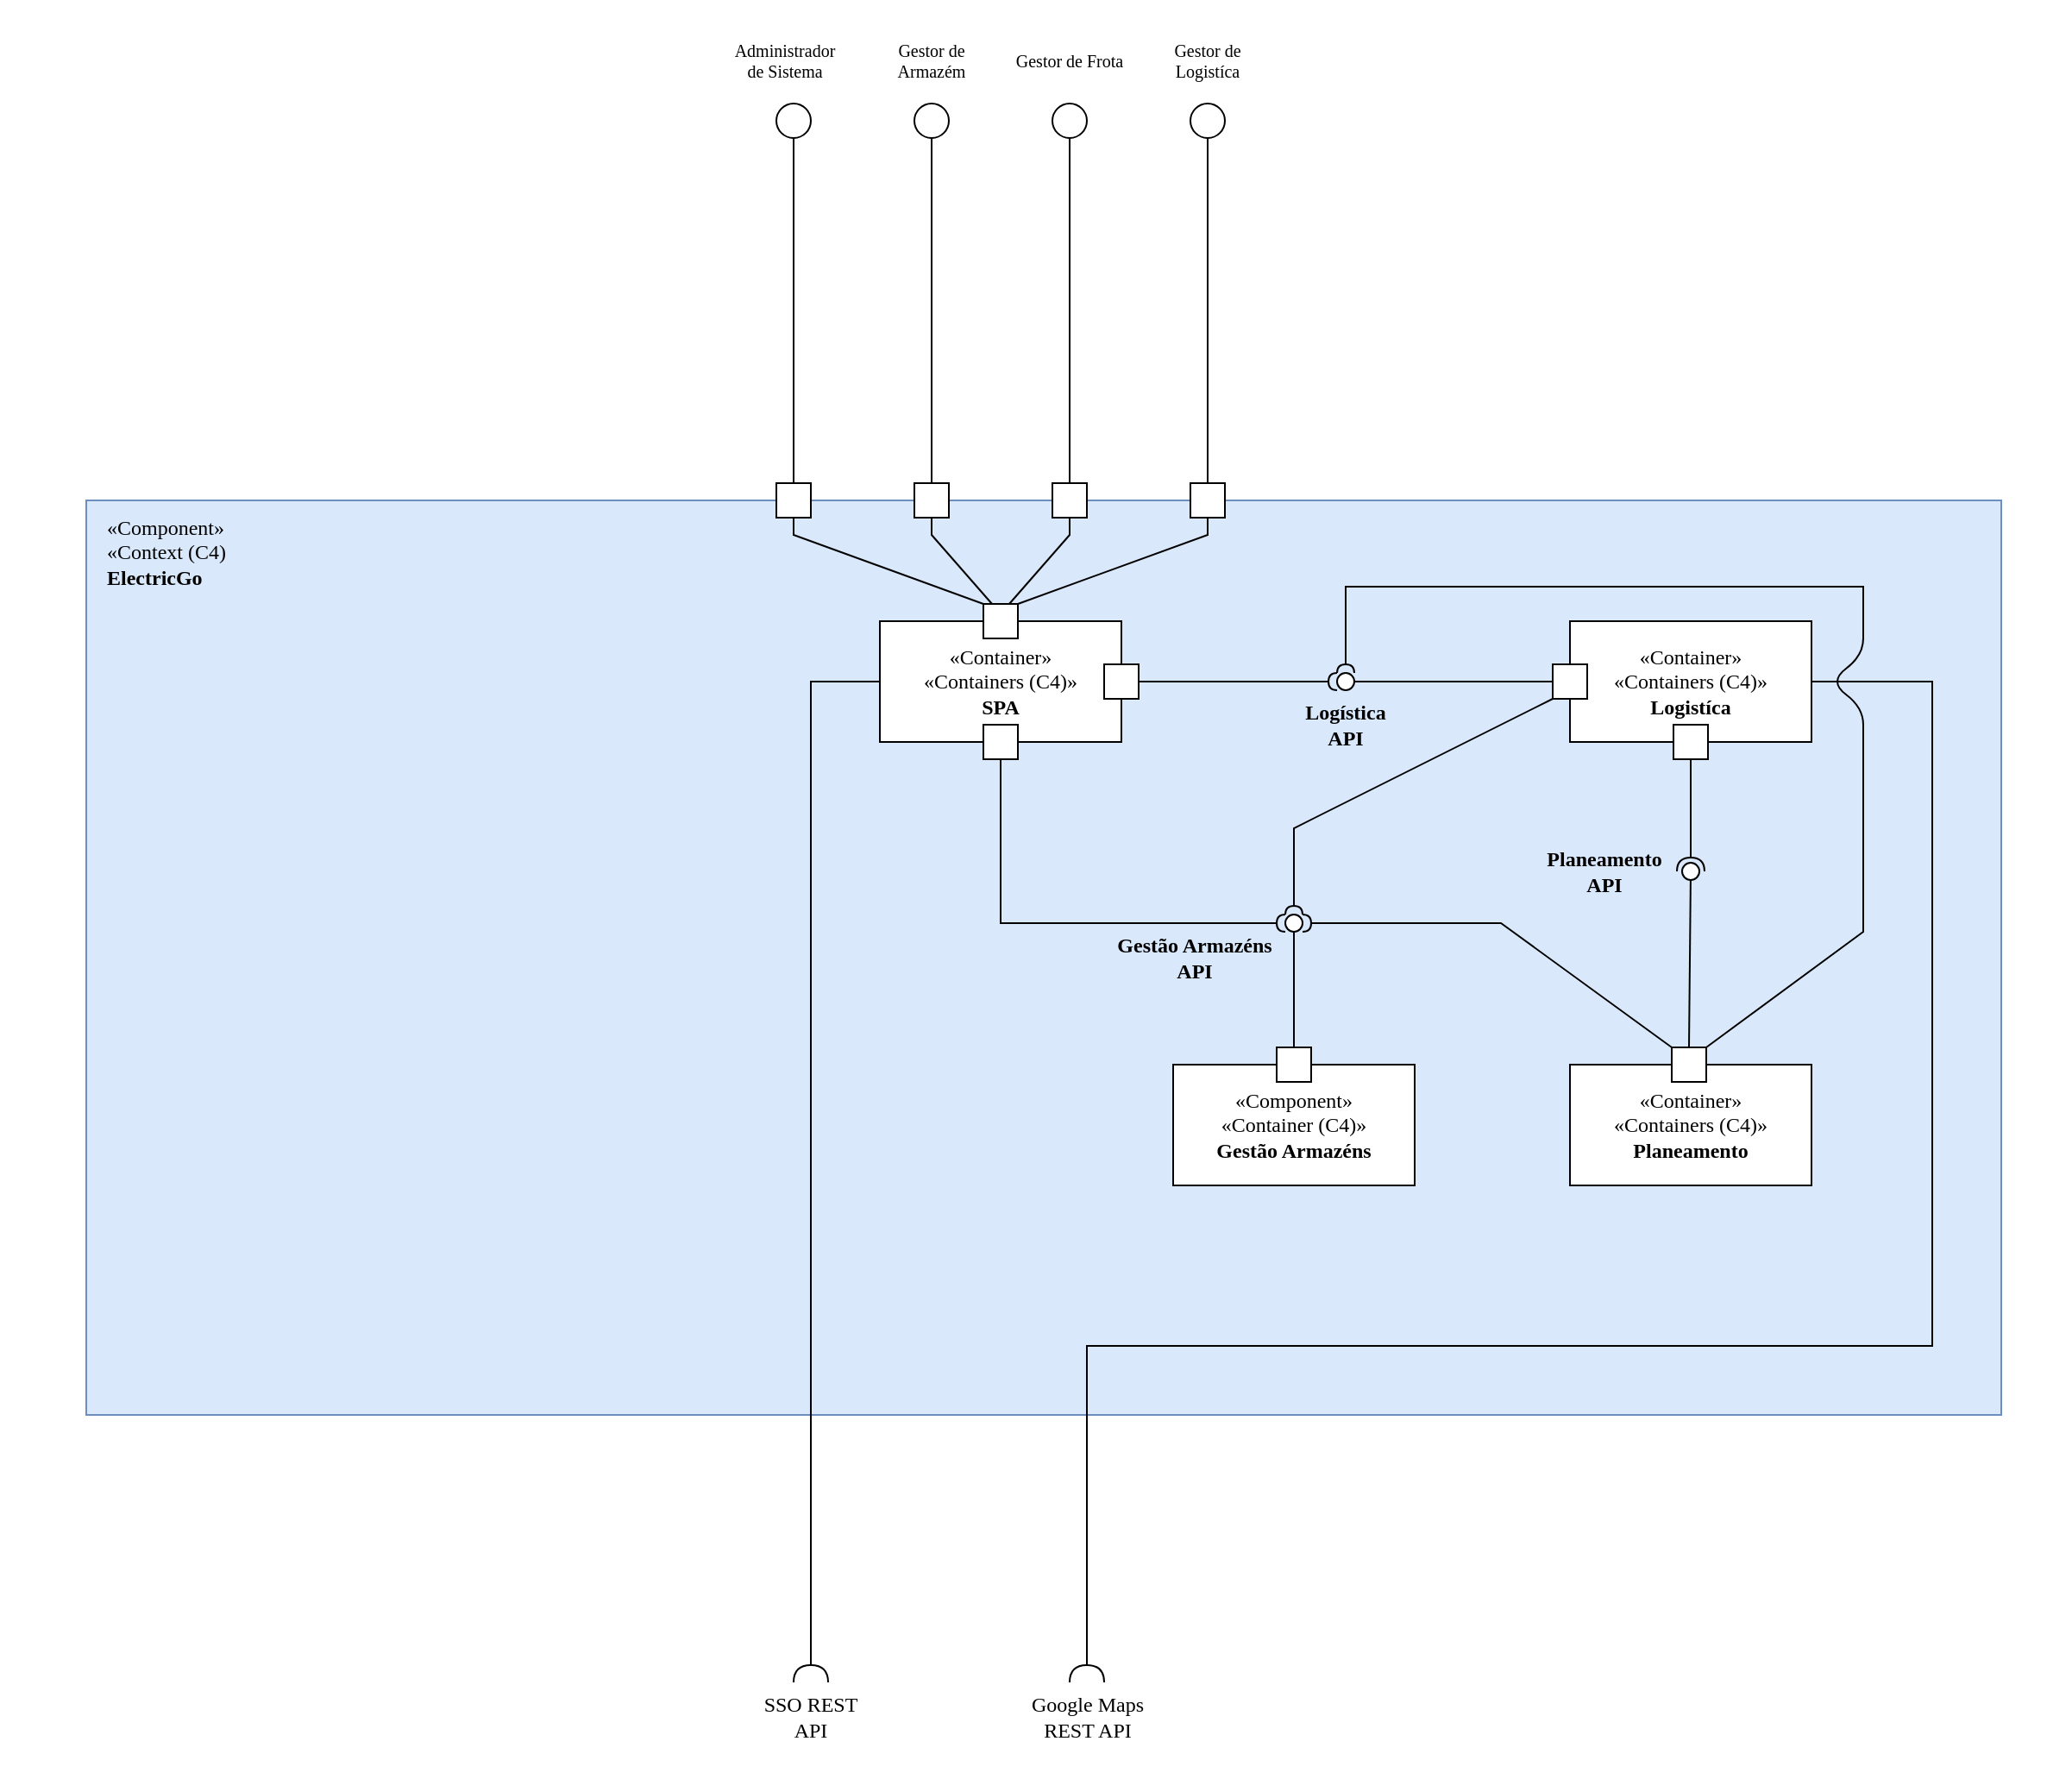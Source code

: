 <mxfile version="17.2.4" type="device" pages="5"><diagram id="ps8MNWH1Wx4Jj8Zyl8YE" name="Vista Lógica Main"><mxGraphModel dx="1730" dy="1082" grid="1" gridSize="10" guides="1" tooltips="1" connect="1" arrows="1" fold="1" page="1" pageScale="1" pageWidth="5000" pageHeight="4000" math="0" shadow="0"><root><mxCell id="0"/><mxCell id="1" parent="0"/><mxCell id="l6KQ2B4S-OKUmU2WZJCH-73" value="" style="rounded=0;whiteSpace=wrap;html=1;fontFamily=Product Sans;fontSize=10;fontStyle=0;strokeColor=none;" parent="1" vertex="1"><mxGeometry x="300" y="10" width="1200" height="1030" as="geometry"/></mxCell><mxCell id="l6KQ2B4S-OKUmU2WZJCH-1" value="" style="rounded=0;whiteSpace=wrap;html=1;connectable=0;fillColor=#dae8fc;strokeColor=#6c8ebf;" parent="1" vertex="1"><mxGeometry x="350" y="300" width="1110" height="530" as="geometry"/></mxCell><mxCell id="l6KQ2B4S-OKUmU2WZJCH-2" value="" style="whiteSpace=wrap;html=1;aspect=fixed;" parent="1" vertex="1"><mxGeometry x="750" y="290" width="20" height="20" as="geometry"/></mxCell><mxCell id="l6KQ2B4S-OKUmU2WZJCH-3" value="" style="whiteSpace=wrap;html=1;aspect=fixed;" parent="1" vertex="1"><mxGeometry x="830" y="290" width="20" height="20" as="geometry"/></mxCell><mxCell id="l6KQ2B4S-OKUmU2WZJCH-4" value="" style="whiteSpace=wrap;html=1;aspect=fixed;" parent="1" vertex="1"><mxGeometry x="910" y="290" width="20" height="20" as="geometry"/></mxCell><mxCell id="l6KQ2B4S-OKUmU2WZJCH-5" value="" style="whiteSpace=wrap;html=1;aspect=fixed;" parent="1" vertex="1"><mxGeometry x="990" y="290" width="20" height="20" as="geometry"/></mxCell><mxCell id="l6KQ2B4S-OKUmU2WZJCH-6" value="" style="shape=requiredInterface;html=1;verticalLabelPosition=bottom;sketch=0;rotation=-90;" parent="1" vertex="1"><mxGeometry x="765" y="970" width="10" height="20" as="geometry"/></mxCell><mxCell id="l6KQ2B4S-OKUmU2WZJCH-7" value="" style="endArrow=none;html=1;rounded=0;exitX=1;exitY=0.5;exitDx=0;exitDy=0;exitPerimeter=0;entryX=0.5;entryY=1;entryDx=0;entryDy=0;" parent="1" source="l6KQ2B4S-OKUmU2WZJCH-6" edge="1"><mxGeometry width="50" height="50" relative="1" as="geometry"><mxPoint x="750" y="790" as="sourcePoint"/><mxPoint x="770" y="830" as="targetPoint"/></mxGeometry></mxCell><mxCell id="l6KQ2B4S-OKUmU2WZJCH-13" value="" style="shape=requiredInterface;html=1;verticalLabelPosition=bottom;sketch=0;rotation=-90;" parent="1" vertex="1"><mxGeometry x="925" y="970" width="10" height="20" as="geometry"/></mxCell><mxCell id="l6KQ2B4S-OKUmU2WZJCH-14" value="" style="endArrow=none;html=1;rounded=0;exitX=1;exitY=0.5;exitDx=0;exitDy=0;exitPerimeter=0;entryX=0.5;entryY=1;entryDx=0;entryDy=0;" parent="1" source="l6KQ2B4S-OKUmU2WZJCH-13" edge="1"><mxGeometry width="50" height="50" relative="1" as="geometry"><mxPoint x="910" y="790" as="sourcePoint"/><mxPoint x="930" y="830" as="targetPoint"/></mxGeometry></mxCell><mxCell id="l6KQ2B4S-OKUmU2WZJCH-15" value="&lt;font face=&quot;Product Sans&quot;&gt;SSO REST API&lt;/font&gt;" style="text;html=1;strokeColor=none;fillColor=none;align=center;verticalAlign=middle;whiteSpace=wrap;rounded=0;" parent="1" vertex="1"><mxGeometry x="740" y="990" width="60" height="30" as="geometry"/></mxCell><mxCell id="l6KQ2B4S-OKUmU2WZJCH-16" value="&lt;font face=&quot;Product Sans&quot;&gt;Google Maps REST API&lt;/font&gt;" style="text;html=1;strokeColor=none;fillColor=none;align=center;verticalAlign=middle;whiteSpace=wrap;rounded=0;" parent="1" vertex="1"><mxGeometry x="889.5" y="990" width="81" height="30" as="geometry"/></mxCell><mxCell id="l6KQ2B4S-OKUmU2WZJCH-17" value="«Component»&lt;br&gt;«Context (C4)&lt;br&gt;&lt;b&gt;ElectricGo&lt;/b&gt;" style="text;html=1;strokeColor=none;fillColor=none;align=left;verticalAlign=middle;whiteSpace=wrap;rounded=0;fontFamily=Product Sans;" parent="1" vertex="1"><mxGeometry x="360" y="310" width="200" height="40" as="geometry"/></mxCell><mxCell id="l6KQ2B4S-OKUmU2WZJCH-18" value="«Container»&lt;br&gt;«Containers (C4)»&lt;br&gt;&lt;b&gt;SPA&lt;/b&gt;" style="rounded=0;whiteSpace=wrap;html=1;fontFamily=Product Sans;" parent="1" vertex="1"><mxGeometry x="810" y="370" width="140" height="70" as="geometry"/></mxCell><mxCell id="l6KQ2B4S-OKUmU2WZJCH-20" value="" style="whiteSpace=wrap;html=1;aspect=fixed;" parent="1" vertex="1"><mxGeometry x="870" y="360" width="20" height="20" as="geometry"/></mxCell><mxCell id="l6KQ2B4S-OKUmU2WZJCH-21" value="«Container»&lt;br&gt;«Containers (C4)»&lt;br&gt;&lt;b&gt;Logistíca&lt;/b&gt;" style="rounded=0;whiteSpace=wrap;html=1;fontFamily=Product Sans;" parent="1" vertex="1"><mxGeometry x="1210" y="370" width="140" height="70" as="geometry"/></mxCell><mxCell id="l6KQ2B4S-OKUmU2WZJCH-22" value="" style="whiteSpace=wrap;html=1;aspect=fixed;" parent="1" vertex="1"><mxGeometry x="1270" y="430" width="20" height="20" as="geometry"/></mxCell><mxCell id="l6KQ2B4S-OKUmU2WZJCH-23" value="«Container»&lt;br&gt;«Containers (C4)»&lt;br&gt;&lt;b&gt;Planeamento&lt;/b&gt;" style="rounded=0;whiteSpace=wrap;html=1;fontFamily=Product Sans;" parent="1" vertex="1"><mxGeometry x="1210" y="627" width="140" height="70" as="geometry"/></mxCell><mxCell id="l6KQ2B4S-OKUmU2WZJCH-24" value="" style="whiteSpace=wrap;html=1;aspect=fixed;" parent="1" vertex="1"><mxGeometry x="940" y="395" width="20" height="20" as="geometry"/></mxCell><mxCell id="l6KQ2B4S-OKUmU2WZJCH-25" value="" style="whiteSpace=wrap;html=1;aspect=fixed;" parent="1" vertex="1"><mxGeometry x="1200" y="395" width="20" height="20" as="geometry"/></mxCell><mxCell id="l6KQ2B4S-OKUmU2WZJCH-26" value="" style="whiteSpace=wrap;html=1;aspect=fixed;" parent="1" vertex="1"><mxGeometry x="1269" y="617" width="20" height="20" as="geometry"/></mxCell><mxCell id="l6KQ2B4S-OKUmU2WZJCH-27" value="" style="rounded=0;orthogonalLoop=1;jettySize=auto;html=1;endArrow=none;endFill=0;sketch=0;sourcePerimeterSpacing=0;targetPerimeterSpacing=0;fontFamily=Product Sans;exitX=0;exitY=0.5;exitDx=0;exitDy=0;" parent="1" source="l6KQ2B4S-OKUmU2WZJCH-25" target="l6KQ2B4S-OKUmU2WZJCH-29" edge="1"><mxGeometry relative="1" as="geometry"><mxPoint x="1060" y="405" as="sourcePoint"/></mxGeometry></mxCell><mxCell id="93S8m6CFFqyzXS82uUsD-1" style="edgeStyle=none;rounded=0;orthogonalLoop=1;jettySize=auto;html=1;entryX=1;entryY=0.5;entryDx=0;entryDy=0;fontFamily=Product Sans;startArrow=halfCircle;startFill=0;endArrow=none;endFill=0;startSize=3;endSize=3;" parent="1" source="l6KQ2B4S-OKUmU2WZJCH-29" target="l6KQ2B4S-OKUmU2WZJCH-24" edge="1"><mxGeometry relative="1" as="geometry"/></mxCell><mxCell id="l6KQ2B4S-OKUmU2WZJCH-29" value="" style="ellipse;whiteSpace=wrap;html=1;align=center;aspect=fixed;resizable=0;points=[];outlineConnect=0;sketch=0;fontFamily=Product Sans;" parent="1" vertex="1"><mxGeometry x="1075" y="400" width="10" height="10" as="geometry"/></mxCell><mxCell id="l6KQ2B4S-OKUmU2WZJCH-37" value="«Component»&lt;br&gt;«Container (C4)»&lt;br&gt;&lt;b&gt;Gestão Armazéns&lt;/b&gt;" style="rounded=0;whiteSpace=wrap;html=1;fontFamily=Product Sans;" parent="1" vertex="1"><mxGeometry x="980" y="627" width="140" height="70" as="geometry"/></mxCell><mxCell id="l6KQ2B4S-OKUmU2WZJCH-38" value="" style="whiteSpace=wrap;html=1;aspect=fixed;" parent="1" vertex="1"><mxGeometry x="1040" y="617" width="20" height="20" as="geometry"/></mxCell><mxCell id="l6KQ2B4S-OKUmU2WZJCH-39" value="" style="whiteSpace=wrap;html=1;aspect=fixed;" parent="1" vertex="1"><mxGeometry x="870" y="430" width="20" height="20" as="geometry"/></mxCell><mxCell id="l6KQ2B4S-OKUmU2WZJCH-42" value="" style="rounded=0;orthogonalLoop=1;jettySize=auto;html=1;endArrow=none;endFill=0;sketch=0;sourcePerimeterSpacing=0;targetPerimeterSpacing=0;fontFamily=Product Sans;exitX=0.5;exitY=0;exitDx=0;exitDy=0;" parent="1" source="l6KQ2B4S-OKUmU2WZJCH-38" target="l6KQ2B4S-OKUmU2WZJCH-44" edge="1"><mxGeometry relative="1" as="geometry"><mxPoint x="1210" y="415" as="sourcePoint"/></mxGeometry></mxCell><mxCell id="j8ZlDG4xOOY6TeC8yqu7-8" value="" style="edgeStyle=orthogonalEdgeStyle;rounded=0;orthogonalLoop=1;jettySize=auto;html=1;startArrow=halfCircle;startFill=0;endArrow=none;endFill=0;endSize=2;startSize=3;jumpSize=5;" parent="1" source="l6KQ2B4S-OKUmU2WZJCH-44" target="l6KQ2B4S-OKUmU2WZJCH-39" edge="1"><mxGeometry relative="1" as="geometry"/></mxCell><mxCell id="j8ZlDG4xOOY6TeC8yqu7-9" style="rounded=0;orthogonalLoop=1;jettySize=auto;html=1;entryX=0;entryY=1;entryDx=0;entryDy=0;startArrow=halfCircle;startFill=0;endArrow=none;endFill=0;startSize=3;endSize=2;" parent="1" source="l6KQ2B4S-OKUmU2WZJCH-44" target="l6KQ2B4S-OKUmU2WZJCH-25" edge="1"><mxGeometry relative="1" as="geometry"><Array as="points"><mxPoint x="1050" y="490"/></Array></mxGeometry></mxCell><mxCell id="j8ZlDG4xOOY6TeC8yqu7-11" style="edgeStyle=none;rounded=0;jumpSize=5;orthogonalLoop=1;jettySize=auto;html=1;entryX=0;entryY=0;entryDx=0;entryDy=0;startArrow=halfCircle;startFill=0;endArrow=none;endFill=0;startSize=3;endSize=2;" parent="1" source="l6KQ2B4S-OKUmU2WZJCH-44" target="l6KQ2B4S-OKUmU2WZJCH-26" edge="1"><mxGeometry relative="1" as="geometry"><Array as="points"><mxPoint x="1170" y="545"/></Array></mxGeometry></mxCell><mxCell id="l6KQ2B4S-OKUmU2WZJCH-44" value="" style="ellipse;whiteSpace=wrap;html=1;align=center;aspect=fixed;resizable=0;points=[];outlineConnect=0;sketch=0;fontFamily=Product Sans;" parent="1" vertex="1"><mxGeometry x="1045" y="540" width="10" height="10" as="geometry"/></mxCell><mxCell id="l6KQ2B4S-OKUmU2WZJCH-51" value="" style="ellipse;whiteSpace=wrap;html=1;aspect=fixed;fontFamily=Product Sans;" parent="1" vertex="1"><mxGeometry x="750" y="70" width="20" height="20" as="geometry"/></mxCell><mxCell id="l6KQ2B4S-OKUmU2WZJCH-52" value="" style="ellipse;whiteSpace=wrap;html=1;aspect=fixed;fontFamily=Product Sans;" parent="1" vertex="1"><mxGeometry x="830" y="70" width="20" height="20" as="geometry"/></mxCell><mxCell id="l6KQ2B4S-OKUmU2WZJCH-53" value="" style="ellipse;whiteSpace=wrap;html=1;aspect=fixed;fontFamily=Product Sans;" parent="1" vertex="1"><mxGeometry x="910" y="70" width="20" height="20" as="geometry"/></mxCell><mxCell id="l6KQ2B4S-OKUmU2WZJCH-54" value="" style="ellipse;whiteSpace=wrap;html=1;aspect=fixed;fontFamily=Product Sans;" parent="1" vertex="1"><mxGeometry x="990" y="70" width="20" height="20" as="geometry"/></mxCell><mxCell id="l6KQ2B4S-OKUmU2WZJCH-55" value="" style="endArrow=none;html=1;rounded=0;fontFamily=Product Sans;exitX=0.5;exitY=0;exitDx=0;exitDy=0;entryX=0.5;entryY=1;entryDx=0;entryDy=0;" parent="1" source="l6KQ2B4S-OKUmU2WZJCH-2" target="l6KQ2B4S-OKUmU2WZJCH-51" edge="1"><mxGeometry width="50" height="50" relative="1" as="geometry"><mxPoint x="840" y="280" as="sourcePoint"/><mxPoint x="890" y="230" as="targetPoint"/></mxGeometry></mxCell><mxCell id="l6KQ2B4S-OKUmU2WZJCH-56" value="" style="endArrow=none;html=1;rounded=0;fontFamily=Product Sans;exitX=0.5;exitY=0;exitDx=0;exitDy=0;entryX=0.5;entryY=1;entryDx=0;entryDy=0;" parent="1" source="l6KQ2B4S-OKUmU2WZJCH-3" target="l6KQ2B4S-OKUmU2WZJCH-52" edge="1"><mxGeometry width="50" height="50" relative="1" as="geometry"><mxPoint x="770" y="300" as="sourcePoint"/><mxPoint x="770" y="100" as="targetPoint"/></mxGeometry></mxCell><mxCell id="l6KQ2B4S-OKUmU2WZJCH-57" value="" style="endArrow=none;html=1;rounded=0;fontFamily=Product Sans;exitX=0.5;exitY=0;exitDx=0;exitDy=0;entryX=0.5;entryY=1;entryDx=0;entryDy=0;" parent="1" source="l6KQ2B4S-OKUmU2WZJCH-4" target="l6KQ2B4S-OKUmU2WZJCH-53" edge="1"><mxGeometry width="50" height="50" relative="1" as="geometry"><mxPoint x="850" y="300" as="sourcePoint"/><mxPoint x="850" y="100" as="targetPoint"/></mxGeometry></mxCell><mxCell id="l6KQ2B4S-OKUmU2WZJCH-58" value="" style="endArrow=none;html=1;rounded=0;fontFamily=Product Sans;exitX=0.5;exitY=0;exitDx=0;exitDy=0;entryX=0.5;entryY=1;entryDx=0;entryDy=0;" parent="1" source="l6KQ2B4S-OKUmU2WZJCH-5" target="l6KQ2B4S-OKUmU2WZJCH-54" edge="1"><mxGeometry width="50" height="50" relative="1" as="geometry"><mxPoint x="860" y="310" as="sourcePoint"/><mxPoint x="860" y="110" as="targetPoint"/></mxGeometry></mxCell><mxCell id="l6KQ2B4S-OKUmU2WZJCH-59" value="Administrador de Sistema" style="text;html=1;strokeColor=none;fillColor=none;align=center;verticalAlign=middle;whiteSpace=wrap;rounded=0;fontFamily=Product Sans;fontSize=10;" parent="1" vertex="1"><mxGeometry x="720" y="30" width="70" height="30" as="geometry"/></mxCell><mxCell id="l6KQ2B4S-OKUmU2WZJCH-60" value="Gestor de Armazém" style="text;html=1;strokeColor=none;fillColor=none;align=center;verticalAlign=middle;whiteSpace=wrap;rounded=0;fontFamily=Product Sans;fontSize=10;" parent="1" vertex="1"><mxGeometry x="805" y="30" width="70" height="30" as="geometry"/></mxCell><mxCell id="l6KQ2B4S-OKUmU2WZJCH-62" value="Gestor de Frota" style="text;html=1;strokeColor=none;fillColor=none;align=center;verticalAlign=middle;whiteSpace=wrap;rounded=0;fontFamily=Product Sans;fontSize=10;" parent="1" vertex="1"><mxGeometry x="885" y="30" width="70" height="30" as="geometry"/></mxCell><mxCell id="l6KQ2B4S-OKUmU2WZJCH-63" value="Gestor de Logistíca" style="text;html=1;strokeColor=none;fillColor=none;align=center;verticalAlign=middle;whiteSpace=wrap;rounded=0;fontFamily=Product Sans;fontSize=10;" parent="1" vertex="1"><mxGeometry x="965" y="30" width="70" height="30" as="geometry"/></mxCell><mxCell id="l6KQ2B4S-OKUmU2WZJCH-66" value="" style="endArrow=none;html=1;rounded=0;fontFamily=Product Sans;fontSize=10;entryX=0;entryY=0.5;entryDx=0;entryDy=0;" parent="1" target="l6KQ2B4S-OKUmU2WZJCH-18" edge="1"><mxGeometry width="50" height="50" relative="1" as="geometry"><mxPoint x="770" y="830" as="sourcePoint"/><mxPoint x="490" y="440" as="targetPoint"/><Array as="points"><mxPoint x="770" y="405"/></Array></mxGeometry></mxCell><mxCell id="l6KQ2B4S-OKUmU2WZJCH-67" value="" style="endArrow=none;html=1;rounded=0;fontFamily=Product Sans;fontSize=10;entryX=0.5;entryY=1;entryDx=0;entryDy=0;exitX=0;exitY=0;exitDx=0;exitDy=0;" parent="1" source="l6KQ2B4S-OKUmU2WZJCH-20" target="l6KQ2B4S-OKUmU2WZJCH-2" edge="1"><mxGeometry width="50" height="50" relative="1" as="geometry"><mxPoint x="940" y="380" as="sourcePoint"/><mxPoint x="990" y="330" as="targetPoint"/><Array as="points"><mxPoint x="760" y="320"/></Array></mxGeometry></mxCell><mxCell id="l6KQ2B4S-OKUmU2WZJCH-68" value="" style="endArrow=none;html=1;rounded=0;fontFamily=Product Sans;fontSize=10;entryX=0.5;entryY=1;entryDx=0;entryDy=0;exitX=0.25;exitY=0;exitDx=0;exitDy=0;" parent="1" source="l6KQ2B4S-OKUmU2WZJCH-20" target="l6KQ2B4S-OKUmU2WZJCH-3" edge="1"><mxGeometry width="50" height="50" relative="1" as="geometry"><mxPoint x="860" y="380" as="sourcePoint"/><mxPoint x="910" y="330" as="targetPoint"/><Array as="points"><mxPoint x="840" y="320"/></Array></mxGeometry></mxCell><mxCell id="l6KQ2B4S-OKUmU2WZJCH-69" value="" style="endArrow=none;html=1;rounded=0;fontFamily=Product Sans;fontSize=10;entryX=0.5;entryY=1;entryDx=0;entryDy=0;exitX=0.75;exitY=0;exitDx=0;exitDy=0;" parent="1" source="l6KQ2B4S-OKUmU2WZJCH-20" target="l6KQ2B4S-OKUmU2WZJCH-4" edge="1"><mxGeometry width="50" height="50" relative="1" as="geometry"><mxPoint x="860" y="380" as="sourcePoint"/><mxPoint x="910" y="330" as="targetPoint"/><Array as="points"><mxPoint x="920" y="320"/></Array></mxGeometry></mxCell><mxCell id="l6KQ2B4S-OKUmU2WZJCH-70" value="" style="endArrow=none;html=1;rounded=0;fontFamily=Product Sans;fontSize=10;entryX=0.5;entryY=1;entryDx=0;entryDy=0;exitX=1;exitY=0;exitDx=0;exitDy=0;" parent="1" source="l6KQ2B4S-OKUmU2WZJCH-20" target="l6KQ2B4S-OKUmU2WZJCH-5" edge="1"><mxGeometry width="50" height="50" relative="1" as="geometry"><mxPoint x="860" y="380" as="sourcePoint"/><mxPoint x="910" y="330" as="targetPoint"/><Array as="points"><mxPoint x="1000" y="320"/></Array></mxGeometry></mxCell><mxCell id="l6KQ2B4S-OKUmU2WZJCH-71" value="" style="endArrow=none;html=1;rounded=0;fontFamily=Product Sans;fontSize=10;entryX=1;entryY=0.5;entryDx=0;entryDy=0;" parent="1" target="l6KQ2B4S-OKUmU2WZJCH-21" edge="1"><mxGeometry width="50" height="50" relative="1" as="geometry"><mxPoint x="930" y="830" as="sourcePoint"/><mxPoint x="860" y="780" as="targetPoint"/><Array as="points"><mxPoint x="930" y="790"/><mxPoint x="1420" y="790"/><mxPoint x="1420" y="405"/></Array></mxGeometry></mxCell><mxCell id="j8ZlDG4xOOY6TeC8yqu7-12" value="" style="rounded=0;orthogonalLoop=1;jettySize=auto;html=1;endArrow=none;endFill=0;sketch=0;sourcePerimeterSpacing=0;targetPerimeterSpacing=0;startSize=3;endSize=2;jumpSize=5;exitX=0.5;exitY=0;exitDx=0;exitDy=0;" parent="1" source="l6KQ2B4S-OKUmU2WZJCH-26" target="j8ZlDG4xOOY6TeC8yqu7-14" edge="1"><mxGeometry relative="1" as="geometry"><mxPoint x="1270" y="525" as="sourcePoint"/></mxGeometry></mxCell><mxCell id="j8ZlDG4xOOY6TeC8yqu7-13" value="" style="rounded=0;orthogonalLoop=1;jettySize=auto;html=1;endArrow=halfCircle;endFill=0;entryX=0.5;entryY=0.5;endSize=6;strokeWidth=1;sketch=0;jumpSize=5;exitX=0.5;exitY=1;exitDx=0;exitDy=0;" parent="1" source="l6KQ2B4S-OKUmU2WZJCH-22" target="j8ZlDG4xOOY6TeC8yqu7-14" edge="1"><mxGeometry relative="1" as="geometry"><mxPoint x="1310" y="525" as="sourcePoint"/></mxGeometry></mxCell><mxCell id="j8ZlDG4xOOY6TeC8yqu7-14" value="" style="ellipse;whiteSpace=wrap;html=1;align=center;aspect=fixed;resizable=0;points=[];outlineConnect=0;sketch=0;" parent="1" vertex="1"><mxGeometry x="1275" y="510" width="10" height="10" as="geometry"/></mxCell><mxCell id="93S8m6CFFqyzXS82uUsD-4" value="" style="curved=1;endArrow=none;html=1;rounded=0;fontFamily=Product Sans;startSize=3;endSize=3;endFill=0;" parent="1" edge="1"><mxGeometry width="50" height="50" relative="1" as="geometry"><mxPoint x="1380" y="430" as="sourcePoint"/><mxPoint x="1380" y="380" as="targetPoint"/><Array as="points"><mxPoint x="1380" y="420"/><mxPoint x="1360" y="405"/><mxPoint x="1380" y="390"/></Array></mxGeometry></mxCell><mxCell id="93S8m6CFFqyzXS82uUsD-6" value="" style="endArrow=none;html=1;rounded=0;fontFamily=Product Sans;startSize=3;endSize=3;exitX=1;exitY=0;exitDx=0;exitDy=0;" parent="1" source="l6KQ2B4S-OKUmU2WZJCH-26" edge="1"><mxGeometry width="50" height="50" relative="1" as="geometry"><mxPoint x="1370" y="660" as="sourcePoint"/><mxPoint x="1380" y="430" as="targetPoint"/><Array as="points"><mxPoint x="1380" y="550"/></Array></mxGeometry></mxCell><mxCell id="93S8m6CFFqyzXS82uUsD-7" value="" style="endArrow=none;html=1;rounded=0;fontFamily=Product Sans;startSize=3;endSize=3;startArrow=halfCircle;startFill=0;" parent="1" edge="1"><mxGeometry width="50" height="50" relative="1" as="geometry"><mxPoint x="1080" y="400" as="sourcePoint"/><mxPoint x="1380" y="380" as="targetPoint"/><Array as="points"><mxPoint x="1080" y="350"/><mxPoint x="1380" y="350"/></Array></mxGeometry></mxCell><mxCell id="5X-plVuFl1tT4lRAyu5U-2" value="&lt;font face=&quot;Product Sans&quot;&gt;&lt;b&gt;Gestão Armazéns&lt;br&gt;API&lt;/b&gt;&lt;/font&gt;" style="text;html=1;strokeColor=none;fillColor=none;align=center;verticalAlign=middle;whiteSpace=wrap;rounded=0;" parent="1" vertex="1"><mxGeometry x="940" y="550" width="105" height="30" as="geometry"/></mxCell><mxCell id="5X-plVuFl1tT4lRAyu5U-3" value="&lt;font face=&quot;Product Sans&quot;&gt;&lt;b&gt;Logística&lt;br&gt;API&lt;/b&gt;&lt;/font&gt;" style="text;html=1;strokeColor=none;fillColor=none;align=center;verticalAlign=middle;whiteSpace=wrap;rounded=0;" parent="1" vertex="1"><mxGeometry x="1050" y="415" width="60" height="30" as="geometry"/></mxCell><mxCell id="5X-plVuFl1tT4lRAyu5U-4" value="&lt;font face=&quot;Product Sans&quot;&gt;&lt;b&gt;Planeamento&lt;br&gt;API&lt;/b&gt;&lt;/font&gt;" style="text;html=1;strokeColor=none;fillColor=none;align=center;verticalAlign=middle;whiteSpace=wrap;rounded=0;" parent="1" vertex="1"><mxGeometry x="1190" y="500" width="80" height="30" as="geometry"/></mxCell></root></mxGraphModel></diagram><diagram id="WxRNApc2lKSftlMOSw1m" name="Vista Lógica Alt #1"><mxGraphModel dx="2076" dy="1298" grid="1" gridSize="10" guides="1" tooltips="1" connect="1" arrows="1" fold="1" page="1" pageScale="1" pageWidth="5000" pageHeight="4000" math="0" shadow="0"><root><mxCell id="0"/><mxCell id="1" parent="0"/><mxCell id="fHPLlVITvkA9fweHnNN4-1" value="" style="rounded=0;whiteSpace=wrap;html=1;fontFamily=Product Sans;fontSize=10;fontStyle=0;strokeColor=none;" parent="1" vertex="1"><mxGeometry x="300" y="10" width="1200" height="1030" as="geometry"/></mxCell><mxCell id="fHPLlVITvkA9fweHnNN4-2" value="" style="rounded=0;whiteSpace=wrap;html=1;connectable=0;fillColor=#dae8fc;strokeColor=#6c8ebf;" parent="1" vertex="1"><mxGeometry x="350" y="300" width="1110" height="530" as="geometry"/></mxCell><mxCell id="fHPLlVITvkA9fweHnNN4-3" value="" style="whiteSpace=wrap;html=1;aspect=fixed;" parent="1" vertex="1"><mxGeometry x="750" y="290" width="20" height="20" as="geometry"/></mxCell><mxCell id="fHPLlVITvkA9fweHnNN4-4" value="" style="whiteSpace=wrap;html=1;aspect=fixed;" parent="1" vertex="1"><mxGeometry x="830" y="290" width="20" height="20" as="geometry"/></mxCell><mxCell id="fHPLlVITvkA9fweHnNN4-5" value="" style="whiteSpace=wrap;html=1;aspect=fixed;" parent="1" vertex="1"><mxGeometry x="910" y="290" width="20" height="20" as="geometry"/></mxCell><mxCell id="fHPLlVITvkA9fweHnNN4-6" value="" style="whiteSpace=wrap;html=1;aspect=fixed;" parent="1" vertex="1"><mxGeometry x="990" y="290" width="20" height="20" as="geometry"/></mxCell><mxCell id="fHPLlVITvkA9fweHnNN4-7" value="" style="shape=requiredInterface;html=1;verticalLabelPosition=bottom;sketch=0;rotation=-90;" parent="1" vertex="1"><mxGeometry x="765" y="970" width="10" height="20" as="geometry"/></mxCell><mxCell id="fHPLlVITvkA9fweHnNN4-8" value="" style="endArrow=none;html=1;rounded=0;exitX=1;exitY=0.5;exitDx=0;exitDy=0;exitPerimeter=0;entryX=0.5;entryY=1;entryDx=0;entryDy=0;" parent="1" source="fHPLlVITvkA9fweHnNN4-7" edge="1"><mxGeometry width="50" height="50" relative="1" as="geometry"><mxPoint x="750" y="790" as="sourcePoint"/><mxPoint x="770" y="830" as="targetPoint"/></mxGeometry></mxCell><mxCell id="fHPLlVITvkA9fweHnNN4-9" value="" style="shape=requiredInterface;html=1;verticalLabelPosition=bottom;sketch=0;rotation=-90;" parent="1" vertex="1"><mxGeometry x="925" y="970" width="10" height="20" as="geometry"/></mxCell><mxCell id="fHPLlVITvkA9fweHnNN4-10" value="" style="endArrow=none;html=1;rounded=0;exitX=1;exitY=0.5;exitDx=0;exitDy=0;exitPerimeter=0;entryX=0.5;entryY=1;entryDx=0;entryDy=0;" parent="1" source="fHPLlVITvkA9fweHnNN4-9" edge="1"><mxGeometry width="50" height="50" relative="1" as="geometry"><mxPoint x="910" y="790" as="sourcePoint"/><mxPoint x="930" y="830" as="targetPoint"/></mxGeometry></mxCell><mxCell id="fHPLlVITvkA9fweHnNN4-11" value="&lt;font face=&quot;Product Sans&quot;&gt;SSO REST API&lt;/font&gt;" style="text;html=1;strokeColor=none;fillColor=none;align=center;verticalAlign=middle;whiteSpace=wrap;rounded=0;" parent="1" vertex="1"><mxGeometry x="740" y="990" width="60" height="30" as="geometry"/></mxCell><mxCell id="fHPLlVITvkA9fweHnNN4-12" value="&lt;font face=&quot;Product Sans&quot;&gt;Google Maps REST API&lt;/font&gt;" style="text;html=1;strokeColor=none;fillColor=none;align=center;verticalAlign=middle;whiteSpace=wrap;rounded=0;" parent="1" vertex="1"><mxGeometry x="889.5" y="990" width="81" height="30" as="geometry"/></mxCell><mxCell id="fHPLlVITvkA9fweHnNN4-13" value="«Component»&lt;br&gt;«Context (C4)&lt;br&gt;ElectricGo" style="text;html=1;strokeColor=none;fillColor=none;align=right;verticalAlign=middle;whiteSpace=wrap;rounded=0;fontFamily=Product Sans;" parent="1" vertex="1"><mxGeometry x="1250" y="310" width="200" height="40" as="geometry"/></mxCell><mxCell id="fHPLlVITvkA9fweHnNN4-14" value="«Container»&lt;br&gt;«Containers (C4)»&lt;br&gt;&lt;b&gt;SPA&lt;/b&gt;" style="rounded=0;whiteSpace=wrap;html=1;fontFamily=Product Sans;" parent="1" vertex="1"><mxGeometry x="810" y="370" width="140" height="70" as="geometry"/></mxCell><mxCell id="fHPLlVITvkA9fweHnNN4-15" value="" style="whiteSpace=wrap;html=1;aspect=fixed;" parent="1" vertex="1"><mxGeometry x="870" y="360" width="20" height="20" as="geometry"/></mxCell><mxCell id="fHPLlVITvkA9fweHnNN4-16" value="«Container»&lt;br&gt;«Containers (C4)»&lt;br&gt;&lt;b&gt;Logística&lt;/b&gt;" style="rounded=0;whiteSpace=wrap;html=1;fontFamily=Product Sans;" parent="1" vertex="1"><mxGeometry x="1210" y="370" width="140" height="70" as="geometry"/></mxCell><mxCell id="fHPLlVITvkA9fweHnNN4-17" value="" style="whiteSpace=wrap;html=1;aspect=fixed;" parent="1" vertex="1"><mxGeometry x="1270" y="430" width="20" height="20" as="geometry"/></mxCell><mxCell id="fHPLlVITvkA9fweHnNN4-18" value="«Container»&lt;br&gt;«Containers (C4)»&lt;br&gt;&lt;b&gt;Planeamento&lt;/b&gt;" style="rounded=0;whiteSpace=wrap;html=1;fontFamily=Product Sans;" parent="1" vertex="1"><mxGeometry x="1210" y="627" width="140" height="70" as="geometry"/></mxCell><mxCell id="fHPLlVITvkA9fweHnNN4-19" value="" style="whiteSpace=wrap;html=1;aspect=fixed;" parent="1" vertex="1"><mxGeometry x="940" y="395" width="20" height="20" as="geometry"/></mxCell><mxCell id="fHPLlVITvkA9fweHnNN4-20" value="" style="whiteSpace=wrap;html=1;aspect=fixed;" parent="1" vertex="1"><mxGeometry x="1200" y="395" width="20" height="20" as="geometry"/></mxCell><mxCell id="fHPLlVITvkA9fweHnNN4-21" value="" style="whiteSpace=wrap;html=1;aspect=fixed;" parent="1" vertex="1"><mxGeometry x="1269" y="617" width="20" height="20" as="geometry"/></mxCell><mxCell id="fHPLlVITvkA9fweHnNN4-22" value="" style="rounded=0;orthogonalLoop=1;jettySize=auto;html=1;endArrow=none;endFill=0;sketch=0;sourcePerimeterSpacing=0;targetPerimeterSpacing=0;fontFamily=Product Sans;exitX=0;exitY=0.5;exitDx=0;exitDy=0;" parent="1" source="fHPLlVITvkA9fweHnNN4-20" target="fHPLlVITvkA9fweHnNN4-24" edge="1"><mxGeometry relative="1" as="geometry"><mxPoint x="1060" y="405" as="sourcePoint"/></mxGeometry></mxCell><mxCell id="GHMk9y8Q9TXzIOOIhYEB-6" style="edgeStyle=orthogonalEdgeStyle;rounded=0;orthogonalLoop=1;jettySize=auto;html=1;entryX=1;entryY=0.5;entryDx=0;entryDy=0;fontFamily=Product Sans;endArrow=none;endFill=0;startArrow=halfCircle;startFill=0;startSize=3;" parent="1" source="fHPLlVITvkA9fweHnNN4-24" target="fHPLlVITvkA9fweHnNN4-19" edge="1"><mxGeometry relative="1" as="geometry"/></mxCell><mxCell id="GHMk9y8Q9TXzIOOIhYEB-9" style="rounded=0;orthogonalLoop=1;jettySize=auto;html=1;entryX=1;entryY=0;entryDx=0;entryDy=0;fontFamily=Product Sans;startArrow=halfCircle;startFill=0;endArrow=none;endFill=0;startSize=3;" parent="1" source="fHPLlVITvkA9fweHnNN4-24" target="fHPLlVITvkA9fweHnNN4-21" edge="1"><mxGeometry relative="1" as="geometry"><Array as="points"><mxPoint x="1080" y="340"/><mxPoint x="1370" y="340"/><mxPoint x="1370" y="570"/></Array></mxGeometry></mxCell><mxCell id="fHPLlVITvkA9fweHnNN4-24" value="" style="ellipse;whiteSpace=wrap;html=1;align=center;aspect=fixed;resizable=0;points=[];outlineConnect=0;sketch=0;fontFamily=Product Sans;" parent="1" vertex="1"><mxGeometry x="1075" y="400" width="10" height="10" as="geometry"/></mxCell><mxCell id="fHPLlVITvkA9fweHnNN4-25" value="" style="rounded=0;orthogonalLoop=1;jettySize=auto;html=1;endArrow=none;endFill=0;sketch=0;sourcePerimeterSpacing=0;targetPerimeterSpacing=0;fontFamily=Product Sans;exitX=0.5;exitY=0;exitDx=0;exitDy=0;" parent="1" source="fHPLlVITvkA9fweHnNN4-21" target="fHPLlVITvkA9fweHnNN4-27" edge="1"><mxGeometry relative="1" as="geometry"><mxPoint x="1150" y="575" as="sourcePoint"/></mxGeometry></mxCell><mxCell id="fHPLlVITvkA9fweHnNN4-26" value="" style="rounded=0;orthogonalLoop=1;jettySize=auto;html=1;endArrow=halfCircle;endFill=0;entryX=0.5;entryY=0.5;endSize=6;strokeWidth=1;sketch=0;fontFamily=Product Sans;exitX=0.5;exitY=1;exitDx=0;exitDy=0;" parent="1" source="fHPLlVITvkA9fweHnNN4-17" target="fHPLlVITvkA9fweHnNN4-27" edge="1"><mxGeometry relative="1" as="geometry"><mxPoint x="1200" y="520" as="sourcePoint"/></mxGeometry></mxCell><mxCell id="fHPLlVITvkA9fweHnNN4-27" value="" style="ellipse;whiteSpace=wrap;html=1;align=center;aspect=fixed;resizable=0;points=[];outlineConnect=0;sketch=0;fontFamily=Product Sans;" parent="1" vertex="1"><mxGeometry x="1274" y="550" width="10" height="10" as="geometry"/></mxCell><mxCell id="fHPLlVITvkA9fweHnNN4-28" value="«Component»&lt;br&gt;«Container»&lt;br&gt;&lt;b&gt;Gestão Armazéns&lt;/b&gt;" style="rounded=0;whiteSpace=wrap;html=1;fontFamily=Product Sans;" parent="1" vertex="1"><mxGeometry x="980" y="627" width="140" height="70" as="geometry"/></mxCell><mxCell id="fHPLlVITvkA9fweHnNN4-29" value="" style="whiteSpace=wrap;html=1;aspect=fixed;" parent="1" vertex="1"><mxGeometry x="1040" y="617" width="20" height="20" as="geometry"/></mxCell><mxCell id="fHPLlVITvkA9fweHnNN4-30" value="" style="whiteSpace=wrap;html=1;aspect=fixed;" parent="1" vertex="1"><mxGeometry x="870" y="430" width="20" height="20" as="geometry"/></mxCell><mxCell id="fHPLlVITvkA9fweHnNN4-31" value="" style="rounded=0;orthogonalLoop=1;jettySize=auto;html=1;endArrow=none;endFill=0;sketch=0;sourcePerimeterSpacing=0;targetPerimeterSpacing=0;fontFamily=Product Sans;exitX=0.5;exitY=0;exitDx=0;exitDy=0;" parent="1" source="fHPLlVITvkA9fweHnNN4-29" target="fHPLlVITvkA9fweHnNN4-35" edge="1"><mxGeometry relative="1" as="geometry"><mxPoint x="1210" y="415" as="sourcePoint"/></mxGeometry></mxCell><mxCell id="fHPLlVITvkA9fweHnNN4-32" value="" style="edgeStyle=orthogonalEdgeStyle;rounded=0;orthogonalLoop=1;jettySize=auto;html=1;startArrow=halfCircle;startFill=0;endArrow=none;endFill=0;endSize=2;startSize=3;jumpSize=5;" parent="1" source="fHPLlVITvkA9fweHnNN4-35" target="fHPLlVITvkA9fweHnNN4-30" edge="1"><mxGeometry relative="1" as="geometry"/></mxCell><mxCell id="fHPLlVITvkA9fweHnNN4-33" style="rounded=0;orthogonalLoop=1;jettySize=auto;html=1;entryX=0;entryY=1;entryDx=0;entryDy=0;startArrow=halfCircle;startFill=0;endArrow=none;endFill=0;startSize=3;endSize=2;" parent="1" source="fHPLlVITvkA9fweHnNN4-35" target="fHPLlVITvkA9fweHnNN4-20" edge="1"><mxGeometry relative="1" as="geometry"><Array as="points"><mxPoint x="1050" y="490"/></Array></mxGeometry></mxCell><mxCell id="fHPLlVITvkA9fweHnNN4-35" value="" style="ellipse;whiteSpace=wrap;html=1;align=center;aspect=fixed;resizable=0;points=[];outlineConnect=0;sketch=0;fontFamily=Product Sans;" parent="1" vertex="1"><mxGeometry x="1045" y="540" width="10" height="10" as="geometry"/></mxCell><mxCell id="fHPLlVITvkA9fweHnNN4-38" value="" style="whiteSpace=wrap;html=1;aspect=fixed;" parent="1" vertex="1"><mxGeometry x="800" y="395" width="20" height="20" as="geometry"/></mxCell><mxCell id="fHPLlVITvkA9fweHnNN4-42" value="" style="ellipse;whiteSpace=wrap;html=1;aspect=fixed;fontFamily=Product Sans;" parent="1" vertex="1"><mxGeometry x="750" y="70" width="20" height="20" as="geometry"/></mxCell><mxCell id="fHPLlVITvkA9fweHnNN4-43" value="" style="ellipse;whiteSpace=wrap;html=1;aspect=fixed;fontFamily=Product Sans;" parent="1" vertex="1"><mxGeometry x="830" y="70" width="20" height="20" as="geometry"/></mxCell><mxCell id="fHPLlVITvkA9fweHnNN4-44" value="" style="ellipse;whiteSpace=wrap;html=1;aspect=fixed;fontFamily=Product Sans;" parent="1" vertex="1"><mxGeometry x="910" y="70" width="20" height="20" as="geometry"/></mxCell><mxCell id="fHPLlVITvkA9fweHnNN4-45" value="" style="ellipse;whiteSpace=wrap;html=1;aspect=fixed;fontFamily=Product Sans;" parent="1" vertex="1"><mxGeometry x="990" y="70" width="20" height="20" as="geometry"/></mxCell><mxCell id="fHPLlVITvkA9fweHnNN4-46" value="" style="endArrow=none;html=1;rounded=0;fontFamily=Product Sans;exitX=0.5;exitY=0;exitDx=0;exitDy=0;entryX=0.5;entryY=1;entryDx=0;entryDy=0;" parent="1" source="fHPLlVITvkA9fweHnNN4-3" target="fHPLlVITvkA9fweHnNN4-42" edge="1"><mxGeometry width="50" height="50" relative="1" as="geometry"><mxPoint x="840" y="280" as="sourcePoint"/><mxPoint x="890" y="230" as="targetPoint"/></mxGeometry></mxCell><mxCell id="fHPLlVITvkA9fweHnNN4-47" value="" style="endArrow=none;html=1;rounded=0;fontFamily=Product Sans;exitX=0.5;exitY=0;exitDx=0;exitDy=0;entryX=0.5;entryY=1;entryDx=0;entryDy=0;" parent="1" source="fHPLlVITvkA9fweHnNN4-4" target="fHPLlVITvkA9fweHnNN4-43" edge="1"><mxGeometry width="50" height="50" relative="1" as="geometry"><mxPoint x="770" y="300" as="sourcePoint"/><mxPoint x="770" y="100" as="targetPoint"/></mxGeometry></mxCell><mxCell id="fHPLlVITvkA9fweHnNN4-48" value="" style="endArrow=none;html=1;rounded=0;fontFamily=Product Sans;exitX=0.5;exitY=0;exitDx=0;exitDy=0;entryX=0.5;entryY=1;entryDx=0;entryDy=0;" parent="1" source="fHPLlVITvkA9fweHnNN4-5" target="fHPLlVITvkA9fweHnNN4-44" edge="1"><mxGeometry width="50" height="50" relative="1" as="geometry"><mxPoint x="850" y="300" as="sourcePoint"/><mxPoint x="850" y="100" as="targetPoint"/></mxGeometry></mxCell><mxCell id="fHPLlVITvkA9fweHnNN4-49" value="" style="endArrow=none;html=1;rounded=0;fontFamily=Product Sans;exitX=0.5;exitY=0;exitDx=0;exitDy=0;entryX=0.5;entryY=1;entryDx=0;entryDy=0;" parent="1" source="fHPLlVITvkA9fweHnNN4-6" target="fHPLlVITvkA9fweHnNN4-45" edge="1"><mxGeometry width="50" height="50" relative="1" as="geometry"><mxPoint x="860" y="310" as="sourcePoint"/><mxPoint x="860" y="110" as="targetPoint"/></mxGeometry></mxCell><mxCell id="fHPLlVITvkA9fweHnNN4-50" value="Administrador de Sistema" style="text;html=1;strokeColor=none;fillColor=none;align=center;verticalAlign=middle;whiteSpace=wrap;rounded=0;fontFamily=Product Sans;fontSize=10;" parent="1" vertex="1"><mxGeometry x="720" y="30" width="70" height="30" as="geometry"/></mxCell><mxCell id="fHPLlVITvkA9fweHnNN4-51" value="Gestor de Armazém" style="text;html=1;strokeColor=none;fillColor=none;align=center;verticalAlign=middle;whiteSpace=wrap;rounded=0;fontFamily=Product Sans;fontSize=10;" parent="1" vertex="1"><mxGeometry x="805" y="30" width="70" height="30" as="geometry"/></mxCell><mxCell id="fHPLlVITvkA9fweHnNN4-52" value="Gestor de Frota" style="text;html=1;strokeColor=none;fillColor=none;align=center;verticalAlign=middle;whiteSpace=wrap;rounded=0;fontFamily=Product Sans;fontSize=10;" parent="1" vertex="1"><mxGeometry x="885" y="30" width="70" height="30" as="geometry"/></mxCell><mxCell id="fHPLlVITvkA9fweHnNN4-53" value="Gestor de Logistíca" style="text;html=1;strokeColor=none;fillColor=none;align=center;verticalAlign=middle;whiteSpace=wrap;rounded=0;fontFamily=Product Sans;fontSize=10;" parent="1" vertex="1"><mxGeometry x="965" y="30" width="70" height="30" as="geometry"/></mxCell><mxCell id="fHPLlVITvkA9fweHnNN4-54" value="" style="endArrow=none;html=1;rounded=0;fontFamily=Product Sans;fontSize=10;entryX=0;entryY=0.5;entryDx=0;entryDy=0;" parent="1" target="fHPLlVITvkA9fweHnNN4-38" edge="1"><mxGeometry width="50" height="50" relative="1" as="geometry"><mxPoint x="770" y="830" as="sourcePoint"/><mxPoint x="490" y="440" as="targetPoint"/><Array as="points"><mxPoint x="770" y="405"/></Array></mxGeometry></mxCell><mxCell id="fHPLlVITvkA9fweHnNN4-55" value="" style="endArrow=none;html=1;rounded=0;fontFamily=Product Sans;fontSize=10;entryX=0.5;entryY=1;entryDx=0;entryDy=0;exitX=0;exitY=0;exitDx=0;exitDy=0;" parent="1" source="fHPLlVITvkA9fweHnNN4-15" target="fHPLlVITvkA9fweHnNN4-3" edge="1"><mxGeometry width="50" height="50" relative="1" as="geometry"><mxPoint x="940" y="380" as="sourcePoint"/><mxPoint x="990" y="330" as="targetPoint"/><Array as="points"><mxPoint x="760" y="320"/></Array></mxGeometry></mxCell><mxCell id="fHPLlVITvkA9fweHnNN4-56" value="" style="endArrow=none;html=1;rounded=0;fontFamily=Product Sans;fontSize=10;entryX=0.5;entryY=1;entryDx=0;entryDy=0;exitX=0.25;exitY=0;exitDx=0;exitDy=0;" parent="1" source="fHPLlVITvkA9fweHnNN4-15" target="fHPLlVITvkA9fweHnNN4-4" edge="1"><mxGeometry width="50" height="50" relative="1" as="geometry"><mxPoint x="860" y="380" as="sourcePoint"/><mxPoint x="910" y="330" as="targetPoint"/><Array as="points"><mxPoint x="840" y="320"/></Array></mxGeometry></mxCell><mxCell id="fHPLlVITvkA9fweHnNN4-57" value="" style="endArrow=none;html=1;rounded=0;fontFamily=Product Sans;fontSize=10;entryX=0.5;entryY=1;entryDx=0;entryDy=0;exitX=0.75;exitY=0;exitDx=0;exitDy=0;" parent="1" source="fHPLlVITvkA9fweHnNN4-15" target="fHPLlVITvkA9fweHnNN4-5" edge="1"><mxGeometry width="50" height="50" relative="1" as="geometry"><mxPoint x="860" y="380" as="sourcePoint"/><mxPoint x="910" y="330" as="targetPoint"/><Array as="points"><mxPoint x="920" y="320"/></Array></mxGeometry></mxCell><mxCell id="fHPLlVITvkA9fweHnNN4-58" value="" style="endArrow=none;html=1;rounded=0;fontFamily=Product Sans;fontSize=10;entryX=0.5;entryY=1;entryDx=0;entryDy=0;exitX=1;exitY=0;exitDx=0;exitDy=0;" parent="1" source="fHPLlVITvkA9fweHnNN4-15" target="fHPLlVITvkA9fweHnNN4-6" edge="1"><mxGeometry width="50" height="50" relative="1" as="geometry"><mxPoint x="860" y="380" as="sourcePoint"/><mxPoint x="910" y="330" as="targetPoint"/><Array as="points"><mxPoint x="1000" y="320"/></Array></mxGeometry></mxCell><mxCell id="fHPLlVITvkA9fweHnNN4-59" value="" style="endArrow=none;html=1;rounded=0;fontFamily=Product Sans;fontSize=10;entryX=0;entryY=1;entryDx=0;entryDy=0;" parent="1" target="fHPLlVITvkA9fweHnNN4-16" edge="1"><mxGeometry width="50" height="50" relative="1" as="geometry"><mxPoint x="930" y="830" as="sourcePoint"/><mxPoint x="860" y="780" as="targetPoint"/><Array as="points"><mxPoint x="930" y="790"/><mxPoint x="1180" y="790"/><mxPoint x="1180" y="460"/></Array></mxGeometry></mxCell><mxCell id="GHMk9y8Q9TXzIOOIhYEB-2" value="&lt;font face=&quot;Product Sans&quot;&gt;&lt;b&gt;Gestão Armazéns API&lt;/b&gt;&lt;/font&gt;" style="text;html=1;strokeColor=none;fillColor=none;align=center;verticalAlign=middle;whiteSpace=wrap;rounded=0;" parent="1" vertex="1"><mxGeometry x="1055" y="530" width="75" height="30" as="geometry"/></mxCell><mxCell id="GHMk9y8Q9TXzIOOIhYEB-3" value="&lt;font face=&quot;Product Sans&quot;&gt;&lt;b&gt;Planeamento API&lt;/b&gt;&lt;/font&gt;" style="text;html=1;strokeColor=none;fillColor=none;align=center;verticalAlign=middle;whiteSpace=wrap;rounded=0;" parent="1" vertex="1"><mxGeometry x="1194" y="540" width="75" height="30" as="geometry"/></mxCell><mxCell id="GHMk9y8Q9TXzIOOIhYEB-10" value="&lt;font face=&quot;Product Sans&quot;&gt;&lt;b&gt;Logística API&lt;/b&gt;&lt;/font&gt;" style="text;html=1;strokeColor=none;fillColor=none;align=center;verticalAlign=middle;whiteSpace=wrap;rounded=0;" parent="1" vertex="1"><mxGeometry x="1051.25" y="412.5" width="57.5" height="32.5" as="geometry"/></mxCell></root></mxGraphModel></diagram><diagram id="E4nlt-x8goGGCZ-9XhpR" name="Vista Processo UC G.1.1"><mxGraphModel dx="1038" dy="649" grid="1" gridSize="10" guides="1" tooltips="1" connect="1" arrows="1" fold="1" page="1" pageScale="1" pageWidth="5000" pageHeight="4000" math="0" shadow="0"><root><mxCell id="0"/><mxCell id="1" parent="0"/><mxCell id="nvqREJrhEOvbG-whe674-16" value="" style="rounded=0;whiteSpace=wrap;html=1;fontFamily=Product Sans;fontSize=12;strokeColor=none;connectable=0;" vertex="1" parent="1"><mxGeometry x="480" y="150" width="880" height="760" as="geometry"/></mxCell><mxCell id="nYXOXinKfbdHDnuW90cP-1" value="Gestor de Armazém" style="shape=umlLifeline;participant=umlActor;perimeter=lifelinePerimeter;whiteSpace=wrap;html=1;container=1;collapsible=0;recursiveResize=0;verticalAlign=top;spacingTop=36;outlineConnect=0;fontFamily=Product Sans;labelBackgroundColor=default;" parent="1" vertex="1"><mxGeometry x="520" y="180" width="20" height="680" as="geometry"/></mxCell><mxCell id="nvqREJrhEOvbG-whe674-1" value="" style="html=1;points=[];perimeter=orthogonalPerimeter;fontFamily=Product Sans;fontSize=12;" vertex="1" parent="nYXOXinKfbdHDnuW90cP-1"><mxGeometry x="5" y="115" width="10" height="515" as="geometry"/></mxCell><mxCell id="abPyepTehjo0d7ahDVz6-1" value="&lt;font face=&quot;Product Sans&quot; style=&quot;font-size: 12px&quot;&gt;«Container»&lt;br&gt;«Containers (C4)»&lt;br&gt;:SPA&lt;/font&gt;" style="shape=umlLifeline;perimeter=lifelinePerimeter;whiteSpace=wrap;html=1;container=1;collapsible=0;recursiveResize=0;outlineConnect=0;" vertex="1" parent="1"><mxGeometry x="900" y="180" width="100" height="680" as="geometry"/></mxCell><mxCell id="nvqREJrhEOvbG-whe674-2" value="" style="html=1;points=[];perimeter=orthogonalPerimeter;fontFamily=Product Sans;fontSize=12;" vertex="1" parent="abPyepTehjo0d7ahDVz6-1"><mxGeometry x="45" y="140" width="10" height="100" as="geometry"/></mxCell><mxCell id="nvqREJrhEOvbG-whe674-10" value="" style="html=1;points=[];perimeter=orthogonalPerimeter;fontFamily=Product Sans;fontSize=12;" vertex="1" parent="abPyepTehjo0d7ahDVz6-1"><mxGeometry x="45" y="298" width="10" height="122" as="geometry"/></mxCell><mxCell id="nvqREJrhEOvbG-whe674-17" value="" style="html=1;points=[];perimeter=orthogonalPerimeter;fontFamily=Product Sans;fontSize=12;" vertex="1" parent="abPyepTehjo0d7ahDVz6-1"><mxGeometry x="45" y="480" width="10" height="120" as="geometry"/></mxCell><mxCell id="nvqREJrhEOvbG-whe674-3" value="&lt;span style=&quot;font-size: 11px&quot;&gt;1: Inicia o processo de registo&amp;nbsp;&lt;/span&gt;&lt;span style=&quot;font-size: 11px&quot;&gt;de um novo Armazém;&lt;/span&gt;" style="html=1;verticalAlign=bottom;endArrow=block;entryX=0;entryY=0;rounded=0;fontFamily=Product Sans;fontSize=12;" edge="1" target="nvqREJrhEOvbG-whe674-2" parent="1"><mxGeometry relative="1" as="geometry"><mxPoint x="535" y="320" as="sourcePoint"/></mxGeometry></mxCell><mxCell id="nvqREJrhEOvbG-whe674-4" value="&lt;span style=&quot;font-size: 11px&quot;&gt;1.1: Solicita os dados necessários relativos&amp;nbsp;&lt;/span&gt;&lt;span style=&quot;font-size: 11px&quot;&gt;ao novo Armazém;&lt;/span&gt;" style="html=1;verticalAlign=bottom;endArrow=open;dashed=1;endSize=8;exitX=0;exitY=0.95;rounded=0;fontFamily=Product Sans;fontSize=12;" edge="1" source="nvqREJrhEOvbG-whe674-2" parent="1"><mxGeometry relative="1" as="geometry"><mxPoint x="535" y="415" as="targetPoint"/></mxGeometry></mxCell><mxCell id="nvqREJrhEOvbG-whe674-5" value="&lt;font face=&quot;Product Sans&quot; style=&quot;font-size: 12px&quot;&gt;«Container»&lt;br&gt;«Containers (C4)»&lt;br&gt;:Gestão Armazém&lt;/font&gt;" style="shape=umlLifeline;perimeter=lifelinePerimeter;whiteSpace=wrap;html=1;container=1;collapsible=0;recursiveResize=0;outlineConnect=0;" vertex="1" parent="1"><mxGeometry x="1230" y="180" width="100" height="680" as="geometry"/></mxCell><mxCell id="nvqREJrhEOvbG-whe674-13" value="" style="html=1;points=[];perimeter=orthogonalPerimeter;fontFamily=Product Sans;fontSize=12;" vertex="1" parent="nvqREJrhEOvbG-whe674-5"><mxGeometry x="45" y="500" width="10" height="80" as="geometry"/></mxCell><mxCell id="nvqREJrhEOvbG-whe674-11" value="&lt;span style=&quot;font-size: 11px&quot;&gt;2: Insere os dados solicitados pelo Sistema;&lt;/span&gt;" style="html=1;verticalAlign=bottom;endArrow=block;entryX=0;entryY=0;rounded=0;fontFamily=Product Sans;fontSize=12;" edge="1" target="nvqREJrhEOvbG-whe674-10" parent="1"><mxGeometry relative="1" as="geometry"><mxPoint x="535" y="478" as="sourcePoint"/></mxGeometry></mxCell><mxCell id="nvqREJrhEOvbG-whe674-12" value="&lt;span style=&quot;font-size: 11px&quot;&gt;2.1: O Sistema apresenta os dados e solicita confirmação&lt;/span&gt;&lt;br style=&quot;font-size: 11px&quot;&gt;&lt;span style=&quot;font-size: 11px&quot;&gt;do dados por parte do Gestor de Armazém;&lt;/span&gt;" style="html=1;verticalAlign=bottom;endArrow=open;dashed=1;endSize=8;exitX=0;exitY=0.95;rounded=0;fontFamily=Product Sans;fontSize=12;" edge="1" source="nvqREJrhEOvbG-whe674-10" parent="1"><mxGeometry relative="1" as="geometry"><mxPoint x="535" y="593.9" as="targetPoint"/></mxGeometry></mxCell><mxCell id="nvqREJrhEOvbG-whe674-14" value="POST /armazém/" style="html=1;verticalAlign=bottom;endArrow=block;entryX=0;entryY=0;rounded=0;fontFamily=Product Sans;fontSize=12;" edge="1" target="nvqREJrhEOvbG-whe674-13" parent="1"><mxGeometry relative="1" as="geometry"><mxPoint x="955" y="680" as="sourcePoint"/></mxGeometry></mxCell><mxCell id="nvqREJrhEOvbG-whe674-15" value="201 Created userDTO (JSON)" style="html=1;verticalAlign=bottom;endArrow=open;dashed=1;endSize=8;exitX=0;exitY=0.95;rounded=0;fontFamily=Product Sans;fontSize=12;" edge="1" source="nvqREJrhEOvbG-whe674-13" parent="1"><mxGeometry relative="1" as="geometry"><mxPoint x="955" y="756" as="targetPoint"/></mxGeometry></mxCell><mxCell id="nvqREJrhEOvbG-whe674-18" value="&lt;span style=&quot;font-size: 11px&quot;&gt;3: Confirma os dados previamente inseridos;&lt;/span&gt;" style="html=1;verticalAlign=bottom;endArrow=block;entryX=0;entryY=0;rounded=0;fontFamily=Product Sans;fontSize=12;" edge="1" parent="1"><mxGeometry relative="1" as="geometry"><mxPoint x="535" y="660.0" as="sourcePoint"/><mxPoint x="945" y="660.0" as="targetPoint"/></mxGeometry></mxCell><mxCell id="nvqREJrhEOvbG-whe674-19" value="&lt;span style=&quot;font-size: 11px&quot;&gt;3.1:&amp;nbsp;O Sistema regista e persiste o novo Armazém e&amp;nbsp;&amp;nbsp;&lt;/span&gt;&lt;span style=&quot;font-size: 11px&quot;&gt;indica ao Gestor de Armazém&lt;br&gt;&amp;nbsp;o sucesso da&amp;nbsp;&lt;/span&gt;&lt;span style=&quot;font-size: 11px&quot;&gt;operação;&lt;/span&gt;" style="html=1;verticalAlign=bottom;endArrow=open;dashed=1;endSize=8;exitX=0;exitY=0.95;rounded=0;fontFamily=Product Sans;fontSize=12;" edge="1" parent="1"><mxGeometry relative="1" as="geometry"><mxPoint x="535" y="774" as="targetPoint"/><mxPoint x="945" y="774" as="sourcePoint"/></mxGeometry></mxCell></root></mxGraphModel></diagram><diagram id="itkibkTZoXZTA086h39B" name="Vista Física Main"><mxGraphModel dx="1730" dy="1082" grid="1" gridSize="10" guides="1" tooltips="1" connect="1" arrows="1" fold="1" page="1" pageScale="1" pageWidth="5000" pageHeight="4000" math="0" shadow="0"><root><mxCell id="0"/><mxCell id="1" parent="0"/><mxCell id="G-2eK7OkDkaEGV77zJsZ-1" value="" style="rounded=0;whiteSpace=wrap;html=1;fontFamily=Product Sans;fontSize=12;fontColor=none;noLabel=1;strokeColor=none;" vertex="1" parent="1"><mxGeometry x="280" y="40" width="1200" height="840" as="geometry"/></mxCell><mxCell id="Yk-WbXA2IdS_dbF730BZ-1" value="Server2: ??" style="shape=cube;whiteSpace=wrap;html=1;boundedLbl=1;backgroundOutline=1;darkOpacity=0.05;darkOpacity2=0.1;fontFamily=Product Sans;fontSize=12;size=10;verticalAlign=top;" vertex="1" parent="1"><mxGeometry x="1080" y="480" width="360" height="360" as="geometry"/></mxCell><mxCell id="Yk-WbXA2IdS_dbF730BZ-3" value="«Container»&lt;br&gt;«Containers (C4)»&lt;br&gt;&lt;b&gt;Gestão Armazém&lt;/b&gt;" style="rounded=0;whiteSpace=wrap;html=1;fontFamily=Product Sans;fontSize=12;" vertex="1" parent="1"><mxGeometry x="1200" y="570" width="120" height="60" as="geometry"/></mxCell><mxCell id="Yk-WbXA2IdS_dbF730BZ-4" value="«Container»&lt;br&gt;«Containers (C4)»&lt;br&gt;&lt;b&gt;Logística&lt;/b&gt;" style="rounded=0;whiteSpace=wrap;html=1;fontFamily=Product Sans;fontSize=12;" vertex="1" parent="1"><mxGeometry x="1200" y="640" width="120" height="60" as="geometry"/></mxCell><mxCell id="Yk-WbXA2IdS_dbF730BZ-5" value="«Container»&lt;br&gt;«Containers (C4)»&lt;br&gt;&lt;b&gt;Planeamento&lt;/b&gt;" style="rounded=0;whiteSpace=wrap;html=1;fontFamily=Product Sans;fontSize=12;" vertex="1" parent="1"><mxGeometry x="1200" y="710" width="120" height="60" as="geometry"/></mxCell><mxCell id="Yk-WbXA2IdS_dbF730BZ-6" value="Localhost: ??" style="shape=cube;whiteSpace=wrap;html=1;boundedLbl=1;backgroundOutline=1;darkOpacity=0.05;darkOpacity2=0.1;fontFamily=Product Sans;fontSize=12;size=10;verticalAlign=top;" vertex="1" parent="1"><mxGeometry x="720" y="80" width="360" height="210" as="geometry"/></mxCell><mxCell id="Yk-WbXA2IdS_dbF730BZ-7" value="«Component»&lt;br&gt;&lt;b&gt;Browser&lt;/b&gt;" style="rounded=0;whiteSpace=wrap;html=1;fontFamily=Product Sans;fontSize=12;verticalAlign=top;" vertex="1" parent="1"><mxGeometry x="740" y="140" width="330" height="140" as="geometry"/></mxCell><mxCell id="Yk-WbXA2IdS_dbF730BZ-8" value="«Component»&lt;br&gt;&lt;b&gt;SPA&lt;/b&gt;" style="rounded=0;whiteSpace=wrap;html=1;fontFamily=Product Sans;fontSize=12;" vertex="1" parent="1"><mxGeometry x="845" y="200" width="120" height="60" as="geometry"/></mxCell><mxCell id="Yk-WbXA2IdS_dbF730BZ-9" value="https" style="endArrow=none;html=1;rounded=0;fontFamily=Product Sans;fontSize=12;entryX=0;entryY=0;entryDx=360;entryDy=110;entryPerimeter=0;exitX=0;exitY=0;exitDx=175;exitDy=0;exitPerimeter=0;" edge="1" parent="1" target="Yk-WbXA2IdS_dbF730BZ-6" source="Yk-WbXA2IdS_dbF730BZ-1"><mxGeometry width="50" height="50" relative="1" as="geometry"><mxPoint x="905" y="480" as="sourcePoint"/><mxPoint x="500" y="340" as="targetPoint"/><Array as="points"><mxPoint x="1255" y="190"/></Array></mxGeometry></mxCell><mxCell id="Yk-WbXA2IdS_dbF730BZ-10" value="Server1: ??" style="shape=cube;whiteSpace=wrap;html=1;boundedLbl=1;backgroundOutline=1;darkOpacity=0.05;darkOpacity2=0.1;fontFamily=Product Sans;fontSize=12;size=10;verticalAlign=top;" vertex="1" parent="1"><mxGeometry x="360" y="480" width="360" height="360" as="geometry"/></mxCell><mxCell id="Yk-WbXA2IdS_dbF730BZ-11" value="https" style="endArrow=none;html=1;rounded=0;fontFamily=Product Sans;fontSize=12;exitX=0;exitY=0;exitDx=175;exitDy=0;exitPerimeter=0;entryX=0;entryY=0;entryDx=0;entryDy=100;entryPerimeter=0;" edge="1" parent="1" source="Yk-WbXA2IdS_dbF730BZ-10" target="Yk-WbXA2IdS_dbF730BZ-6"><mxGeometry width="50" height="50" relative="1" as="geometry"><mxPoint x="880" y="520" as="sourcePoint"/><mxPoint x="930" y="470" as="targetPoint"/><Array as="points"><mxPoint x="535" y="180"/></Array></mxGeometry></mxCell><mxCell id="Yk-WbXA2IdS_dbF730BZ-12" value="«Container»&lt;br&gt;«Containers (C4)»&lt;br&gt;&lt;b&gt;SPA&lt;/b&gt;" style="rounded=0;whiteSpace=wrap;html=1;fontFamily=Product Sans;fontSize=12;" vertex="1" parent="1"><mxGeometry x="480" y="640" width="120" height="60" as="geometry"/></mxCell></root></mxGraphModel></diagram><diagram id="E3w_n_HshiCG9v2hpIeV" name="Vista Física Alt #1"><mxGraphModel dx="1887" dy="1180" grid="1" gridSize="10" guides="1" tooltips="1" connect="1" arrows="1" fold="1" page="1" pageScale="1" pageWidth="5000" pageHeight="4000" math="0" shadow="0"><root><mxCell id="0"/><mxCell id="1" parent="0"/><mxCell id="uPX8zUqnMf6WBGTIl3ey-1" value="" style="rounded=0;whiteSpace=wrap;html=1;fontFamily=Product Sans;fontSize=12;fontColor=none;strokeColor=none;" vertex="1" parent="1"><mxGeometry x="680" y="40" width="440" height="840" as="geometry"/></mxCell><mxCell id="gJ35Xg_8CwTnqwLT7geR-1" value="Server1: ??" style="shape=cube;whiteSpace=wrap;html=1;boundedLbl=1;backgroundOutline=1;darkOpacity=0.05;darkOpacity2=0.1;fontFamily=Product Sans;fontSize=12;size=10;verticalAlign=top;" vertex="1" parent="1"><mxGeometry x="720" y="480" width="360" height="360" as="geometry"/></mxCell><mxCell id="gJ35Xg_8CwTnqwLT7geR-2" value="«Container»&lt;br&gt;«Containers (C4)»&lt;br&gt;&lt;b&gt;SPA&lt;/b&gt;" style="rounded=0;whiteSpace=wrap;html=1;fontFamily=Product Sans;fontSize=12;" vertex="1" parent="1"><mxGeometry x="840" y="530" width="120" height="60" as="geometry"/></mxCell><mxCell id="gJ35Xg_8CwTnqwLT7geR-4" value="«Container»&lt;br&gt;«Containers (C4)»&lt;br&gt;&lt;b&gt;Gestão Armazém&lt;/b&gt;" style="rounded=0;whiteSpace=wrap;html=1;fontFamily=Product Sans;fontSize=12;" vertex="1" parent="1"><mxGeometry x="840" y="600" width="120" height="60" as="geometry"/></mxCell><mxCell id="gJ35Xg_8CwTnqwLT7geR-5" value="«Container»&lt;br&gt;«Containers (C4)»&lt;br&gt;&lt;b&gt;Logística&lt;/b&gt;" style="rounded=0;whiteSpace=wrap;html=1;fontFamily=Product Sans;fontSize=12;" vertex="1" parent="1"><mxGeometry x="840" y="670" width="120" height="60" as="geometry"/></mxCell><mxCell id="gJ35Xg_8CwTnqwLT7geR-6" value="«Container»&lt;br&gt;«Containers (C4)»&lt;br&gt;&lt;b&gt;Planeamento&lt;/b&gt;" style="rounded=0;whiteSpace=wrap;html=1;fontFamily=Product Sans;fontSize=12;" vertex="1" parent="1"><mxGeometry x="840" y="740" width="120" height="60" as="geometry"/></mxCell><mxCell id="gJ35Xg_8CwTnqwLT7geR-7" value="Localhost: ??" style="shape=cube;whiteSpace=wrap;html=1;boundedLbl=1;backgroundOutline=1;darkOpacity=0.05;darkOpacity2=0.1;fontFamily=Product Sans;fontSize=12;size=10;verticalAlign=top;" vertex="1" parent="1"><mxGeometry x="720" y="80" width="360" height="210" as="geometry"/></mxCell><mxCell id="gJ35Xg_8CwTnqwLT7geR-8" value="«Component»&lt;br&gt;&lt;b&gt;Browser&lt;/b&gt;" style="rounded=0;whiteSpace=wrap;html=1;fontFamily=Product Sans;fontSize=12;verticalAlign=top;" vertex="1" parent="1"><mxGeometry x="740" y="140" width="330" height="140" as="geometry"/></mxCell><mxCell id="gJ35Xg_8CwTnqwLT7geR-9" value="«Component»&lt;br&gt;&lt;b&gt;SPA&lt;/b&gt;" style="rounded=0;whiteSpace=wrap;html=1;fontFamily=Product Sans;fontSize=12;" vertex="1" parent="1"><mxGeometry x="845" y="200" width="120" height="60" as="geometry"/></mxCell><mxCell id="gJ35Xg_8CwTnqwLT7geR-10" value="https" style="endArrow=none;html=1;rounded=0;fontFamily=Product Sans;fontSize=12;entryX=0;entryY=0;entryDx=185;entryDy=210;entryPerimeter=0;" edge="1" parent="1" target="gJ35Xg_8CwTnqwLT7geR-7"><mxGeometry width="50" height="50" relative="1" as="geometry"><mxPoint x="905" y="480" as="sourcePoint"/><mxPoint x="500" y="340" as="targetPoint"/></mxGeometry></mxCell></root></mxGraphModel></diagram></mxfile>